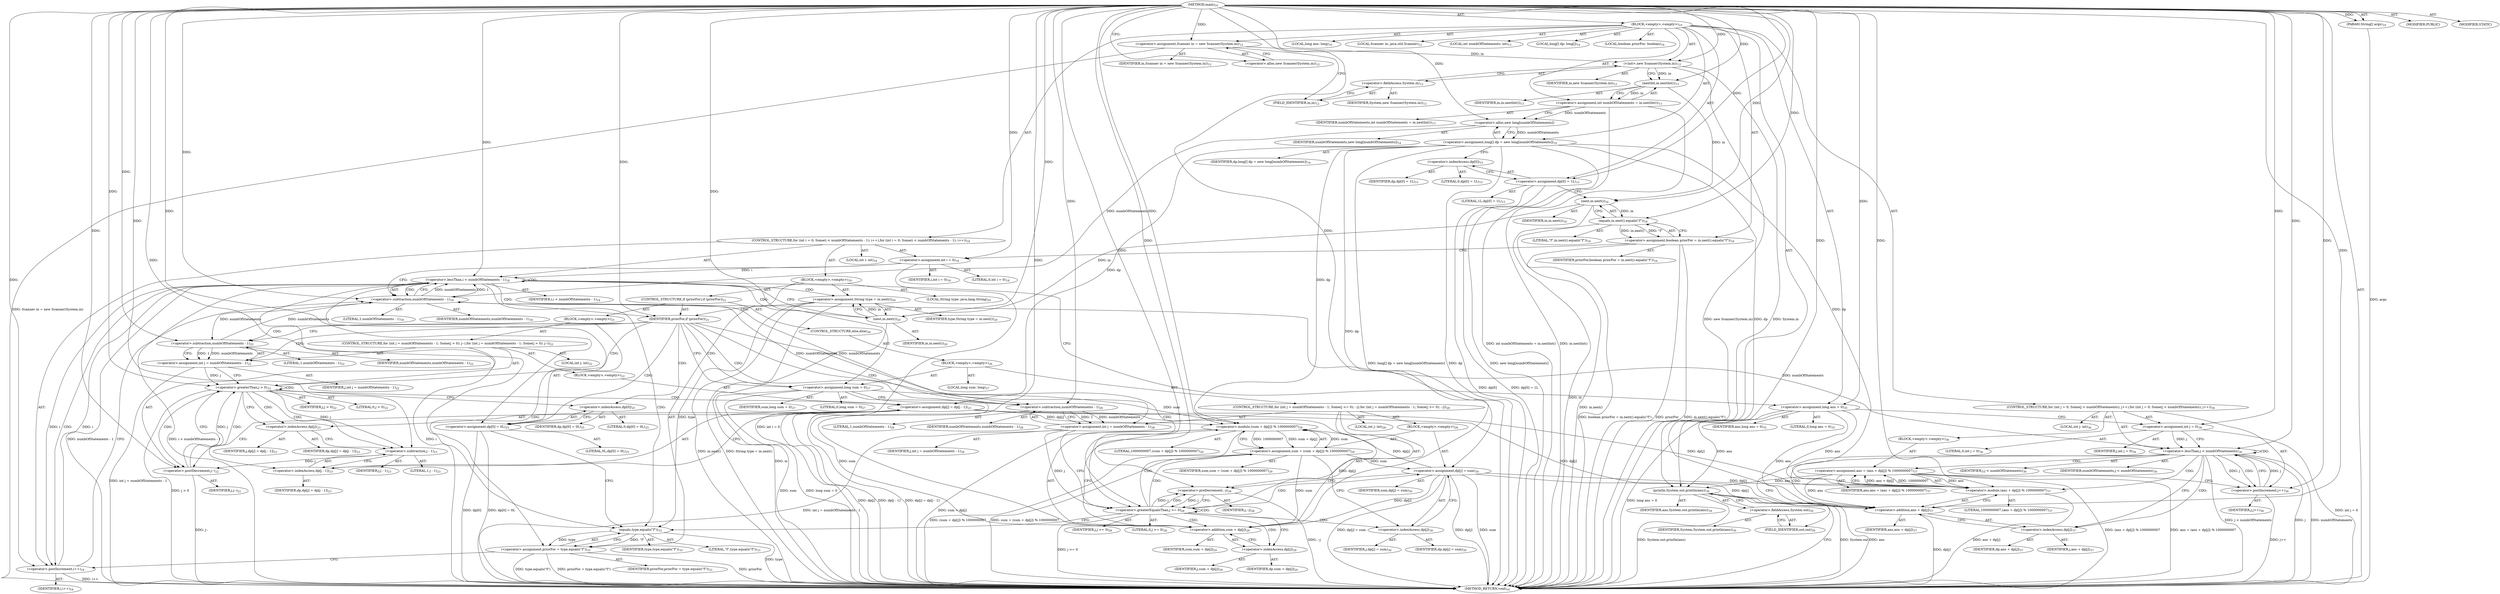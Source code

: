 digraph "main" {  
"19" [label = <(METHOD,main)<SUB>10</SUB>> ]
"20" [label = <(PARAM,String[] args)<SUB>10</SUB>> ]
"21" [label = <(BLOCK,&lt;empty&gt;,&lt;empty&gt;)<SUB>10</SUB>> ]
"4" [label = <(LOCAL,Scanner in: java.util.Scanner)<SUB>12</SUB>> ]
"22" [label = <(&lt;operator&gt;.assignment,Scanner in = new Scanner(System.in))<SUB>12</SUB>> ]
"23" [label = <(IDENTIFIER,in,Scanner in = new Scanner(System.in))<SUB>12</SUB>> ]
"24" [label = <(&lt;operator&gt;.alloc,new Scanner(System.in))<SUB>12</SUB>> ]
"25" [label = <(&lt;init&gt;,new Scanner(System.in))<SUB>12</SUB>> ]
"3" [label = <(IDENTIFIER,in,new Scanner(System.in))<SUB>12</SUB>> ]
"26" [label = <(&lt;operator&gt;.fieldAccess,System.in)<SUB>12</SUB>> ]
"27" [label = <(IDENTIFIER,System,new Scanner(System.in))<SUB>12</SUB>> ]
"28" [label = <(FIELD_IDENTIFIER,in,in)<SUB>12</SUB>> ]
"29" [label = <(LOCAL,int numbOfStatements: int)<SUB>13</SUB>> ]
"30" [label = <(&lt;operator&gt;.assignment,int numbOfStatements = in.nextInt())<SUB>13</SUB>> ]
"31" [label = <(IDENTIFIER,numbOfStatements,int numbOfStatements = in.nextInt())<SUB>13</SUB>> ]
"32" [label = <(nextInt,in.nextInt())<SUB>13</SUB>> ]
"33" [label = <(IDENTIFIER,in,in.nextInt())<SUB>13</SUB>> ]
"34" [label = <(LOCAL,long[] dp: long[])<SUB>14</SUB>> ]
"35" [label = <(&lt;operator&gt;.assignment,long[] dp = new long[numbOfStatements])<SUB>14</SUB>> ]
"36" [label = <(IDENTIFIER,dp,long[] dp = new long[numbOfStatements])<SUB>14</SUB>> ]
"37" [label = <(&lt;operator&gt;.alloc,new long[numbOfStatements])> ]
"38" [label = <(IDENTIFIER,numbOfStatements,new long[numbOfStatements])<SUB>14</SUB>> ]
"39" [label = <(&lt;operator&gt;.assignment,dp[0] = 1L)<SUB>15</SUB>> ]
"40" [label = <(&lt;operator&gt;.indexAccess,dp[0])<SUB>15</SUB>> ]
"41" [label = <(IDENTIFIER,dp,dp[0] = 1L)<SUB>15</SUB>> ]
"42" [label = <(LITERAL,0,dp[0] = 1L)<SUB>15</SUB>> ]
"43" [label = <(LITERAL,1L,dp[0] = 1L)<SUB>15</SUB>> ]
"44" [label = <(LOCAL,boolean priorFor: boolean)<SUB>16</SUB>> ]
"45" [label = <(&lt;operator&gt;.assignment,boolean priorFor = in.next().equals(&quot;f&quot;))<SUB>16</SUB>> ]
"46" [label = <(IDENTIFIER,priorFor,boolean priorFor = in.next().equals(&quot;f&quot;))<SUB>16</SUB>> ]
"47" [label = <(equals,in.next().equals(&quot;f&quot;))<SUB>16</SUB>> ]
"48" [label = <(next,in.next())<SUB>16</SUB>> ]
"49" [label = <(IDENTIFIER,in,in.next())<SUB>16</SUB>> ]
"50" [label = <(LITERAL,&quot;f&quot;,in.next().equals(&quot;f&quot;))<SUB>16</SUB>> ]
"51" [label = <(CONTROL_STRUCTURE,for (int i = 0; Some(i &lt; numbOfStatements - 1); i++),for (int i = 0; Some(i &lt; numbOfStatements - 1); i++))<SUB>18</SUB>> ]
"52" [label = <(LOCAL,int i: int)<SUB>18</SUB>> ]
"53" [label = <(&lt;operator&gt;.assignment,int i = 0)<SUB>18</SUB>> ]
"54" [label = <(IDENTIFIER,i,int i = 0)<SUB>18</SUB>> ]
"55" [label = <(LITERAL,0,int i = 0)<SUB>18</SUB>> ]
"56" [label = <(&lt;operator&gt;.lessThan,i &lt; numbOfStatements - 1)<SUB>18</SUB>> ]
"57" [label = <(IDENTIFIER,i,i &lt; numbOfStatements - 1)<SUB>18</SUB>> ]
"58" [label = <(&lt;operator&gt;.subtraction,numbOfStatements - 1)<SUB>18</SUB>> ]
"59" [label = <(IDENTIFIER,numbOfStatements,numbOfStatements - 1)<SUB>18</SUB>> ]
"60" [label = <(LITERAL,1,numbOfStatements - 1)<SUB>18</SUB>> ]
"61" [label = <(&lt;operator&gt;.postIncrement,i++)<SUB>18</SUB>> ]
"62" [label = <(IDENTIFIER,i,i++)<SUB>18</SUB>> ]
"63" [label = <(BLOCK,&lt;empty&gt;,&lt;empty&gt;)<SUB>19</SUB>> ]
"64" [label = <(LOCAL,String type: java.lang.String)<SUB>20</SUB>> ]
"65" [label = <(&lt;operator&gt;.assignment,String type = in.next())<SUB>20</SUB>> ]
"66" [label = <(IDENTIFIER,type,String type = in.next())<SUB>20</SUB>> ]
"67" [label = <(next,in.next())<SUB>20</SUB>> ]
"68" [label = <(IDENTIFIER,in,in.next())<SUB>20</SUB>> ]
"69" [label = <(CONTROL_STRUCTURE,if (priorFor),if (priorFor))<SUB>21</SUB>> ]
"70" [label = <(IDENTIFIER,priorFor,if (priorFor))<SUB>21</SUB>> ]
"71" [label = <(BLOCK,&lt;empty&gt;,&lt;empty&gt;)<SUB>21</SUB>> ]
"72" [label = <(CONTROL_STRUCTURE,for (int j = numbOfStatements - 1; Some(j &gt; 0); j--),for (int j = numbOfStatements - 1; Some(j &gt; 0); j--))<SUB>22</SUB>> ]
"73" [label = <(LOCAL,int j: int)<SUB>22</SUB>> ]
"74" [label = <(&lt;operator&gt;.assignment,int j = numbOfStatements - 1)<SUB>22</SUB>> ]
"75" [label = <(IDENTIFIER,j,int j = numbOfStatements - 1)<SUB>22</SUB>> ]
"76" [label = <(&lt;operator&gt;.subtraction,numbOfStatements - 1)<SUB>22</SUB>> ]
"77" [label = <(IDENTIFIER,numbOfStatements,numbOfStatements - 1)<SUB>22</SUB>> ]
"78" [label = <(LITERAL,1,numbOfStatements - 1)<SUB>22</SUB>> ]
"79" [label = <(&lt;operator&gt;.greaterThan,j &gt; 0)<SUB>22</SUB>> ]
"80" [label = <(IDENTIFIER,j,j &gt; 0)<SUB>22</SUB>> ]
"81" [label = <(LITERAL,0,j &gt; 0)<SUB>22</SUB>> ]
"82" [label = <(&lt;operator&gt;.postDecrement,j--)<SUB>22</SUB>> ]
"83" [label = <(IDENTIFIER,j,j--)<SUB>22</SUB>> ]
"84" [label = <(BLOCK,&lt;empty&gt;,&lt;empty&gt;)<SUB>22</SUB>> ]
"85" [label = <(&lt;operator&gt;.assignment,dp[j] = dp[j - 1])<SUB>23</SUB>> ]
"86" [label = <(&lt;operator&gt;.indexAccess,dp[j])<SUB>23</SUB>> ]
"87" [label = <(IDENTIFIER,dp,dp[j] = dp[j - 1])<SUB>23</SUB>> ]
"88" [label = <(IDENTIFIER,j,dp[j] = dp[j - 1])<SUB>23</SUB>> ]
"89" [label = <(&lt;operator&gt;.indexAccess,dp[j - 1])<SUB>23</SUB>> ]
"90" [label = <(IDENTIFIER,dp,dp[j] = dp[j - 1])<SUB>23</SUB>> ]
"91" [label = <(&lt;operator&gt;.subtraction,j - 1)<SUB>23</SUB>> ]
"92" [label = <(IDENTIFIER,j,j - 1)<SUB>23</SUB>> ]
"93" [label = <(LITERAL,1,j - 1)<SUB>23</SUB>> ]
"94" [label = <(&lt;operator&gt;.assignment,dp[0] = 0L)<SUB>25</SUB>> ]
"95" [label = <(&lt;operator&gt;.indexAccess,dp[0])<SUB>25</SUB>> ]
"96" [label = <(IDENTIFIER,dp,dp[0] = 0L)<SUB>25</SUB>> ]
"97" [label = <(LITERAL,0,dp[0] = 0L)<SUB>25</SUB>> ]
"98" [label = <(LITERAL,0L,dp[0] = 0L)<SUB>25</SUB>> ]
"99" [label = <(CONTROL_STRUCTURE,else,else)<SUB>26</SUB>> ]
"100" [label = <(BLOCK,&lt;empty&gt;,&lt;empty&gt;)<SUB>26</SUB>> ]
"101" [label = <(LOCAL,long sum: long)<SUB>27</SUB>> ]
"102" [label = <(&lt;operator&gt;.assignment,long sum = 0)<SUB>27</SUB>> ]
"103" [label = <(IDENTIFIER,sum,long sum = 0)<SUB>27</SUB>> ]
"104" [label = <(LITERAL,0,long sum = 0)<SUB>27</SUB>> ]
"105" [label = <(CONTROL_STRUCTURE,for (int j = numbOfStatements - 1; Some(j &gt;= 0); --j),for (int j = numbOfStatements - 1; Some(j &gt;= 0); --j))<SUB>28</SUB>> ]
"106" [label = <(LOCAL,int j: int)<SUB>28</SUB>> ]
"107" [label = <(&lt;operator&gt;.assignment,int j = numbOfStatements - 1)<SUB>28</SUB>> ]
"108" [label = <(IDENTIFIER,j,int j = numbOfStatements - 1)<SUB>28</SUB>> ]
"109" [label = <(&lt;operator&gt;.subtraction,numbOfStatements - 1)<SUB>28</SUB>> ]
"110" [label = <(IDENTIFIER,numbOfStatements,numbOfStatements - 1)<SUB>28</SUB>> ]
"111" [label = <(LITERAL,1,numbOfStatements - 1)<SUB>28</SUB>> ]
"112" [label = <(&lt;operator&gt;.greaterEqualsThan,j &gt;= 0)<SUB>28</SUB>> ]
"113" [label = <(IDENTIFIER,j,j &gt;= 0)<SUB>28</SUB>> ]
"114" [label = <(LITERAL,0,j &gt;= 0)<SUB>28</SUB>> ]
"115" [label = <(&lt;operator&gt;.preDecrement,--j)<SUB>28</SUB>> ]
"116" [label = <(IDENTIFIER,j,--j)<SUB>28</SUB>> ]
"117" [label = <(BLOCK,&lt;empty&gt;,&lt;empty&gt;)<SUB>28</SUB>> ]
"118" [label = <(&lt;operator&gt;.assignment,sum = (sum + dp[j]) % 1000000007)<SUB>29</SUB>> ]
"119" [label = <(IDENTIFIER,sum,sum = (sum + dp[j]) % 1000000007)<SUB>29</SUB>> ]
"120" [label = <(&lt;operator&gt;.modulo,(sum + dp[j]) % 1000000007)<SUB>29</SUB>> ]
"121" [label = <(&lt;operator&gt;.addition,sum + dp[j])<SUB>29</SUB>> ]
"122" [label = <(IDENTIFIER,sum,sum + dp[j])<SUB>29</SUB>> ]
"123" [label = <(&lt;operator&gt;.indexAccess,dp[j])<SUB>29</SUB>> ]
"124" [label = <(IDENTIFIER,dp,sum + dp[j])<SUB>29</SUB>> ]
"125" [label = <(IDENTIFIER,j,sum + dp[j])<SUB>29</SUB>> ]
"126" [label = <(LITERAL,1000000007,(sum + dp[j]) % 1000000007)<SUB>29</SUB>> ]
"127" [label = <(&lt;operator&gt;.assignment,dp[j] = sum)<SUB>30</SUB>> ]
"128" [label = <(&lt;operator&gt;.indexAccess,dp[j])<SUB>30</SUB>> ]
"129" [label = <(IDENTIFIER,dp,dp[j] = sum)<SUB>30</SUB>> ]
"130" [label = <(IDENTIFIER,j,dp[j] = sum)<SUB>30</SUB>> ]
"131" [label = <(IDENTIFIER,sum,dp[j] = sum)<SUB>30</SUB>> ]
"132" [label = <(&lt;operator&gt;.assignment,priorFor = type.equals(&quot;f&quot;))<SUB>33</SUB>> ]
"133" [label = <(IDENTIFIER,priorFor,priorFor = type.equals(&quot;f&quot;))<SUB>33</SUB>> ]
"134" [label = <(equals,type.equals(&quot;f&quot;))<SUB>33</SUB>> ]
"135" [label = <(IDENTIFIER,type,type.equals(&quot;f&quot;))<SUB>33</SUB>> ]
"136" [label = <(LITERAL,&quot;f&quot;,type.equals(&quot;f&quot;))<SUB>33</SUB>> ]
"137" [label = <(LOCAL,long ans: long)<SUB>35</SUB>> ]
"138" [label = <(&lt;operator&gt;.assignment,long ans = 0)<SUB>35</SUB>> ]
"139" [label = <(IDENTIFIER,ans,long ans = 0)<SUB>35</SUB>> ]
"140" [label = <(LITERAL,0,long ans = 0)<SUB>35</SUB>> ]
"141" [label = <(CONTROL_STRUCTURE,for (int j = 0; Some(j &lt; numbOfStatements); j++),for (int j = 0; Some(j &lt; numbOfStatements); j++))<SUB>36</SUB>> ]
"142" [label = <(LOCAL,int j: int)<SUB>36</SUB>> ]
"143" [label = <(&lt;operator&gt;.assignment,int j = 0)<SUB>36</SUB>> ]
"144" [label = <(IDENTIFIER,j,int j = 0)<SUB>36</SUB>> ]
"145" [label = <(LITERAL,0,int j = 0)<SUB>36</SUB>> ]
"146" [label = <(&lt;operator&gt;.lessThan,j &lt; numbOfStatements)<SUB>36</SUB>> ]
"147" [label = <(IDENTIFIER,j,j &lt; numbOfStatements)<SUB>36</SUB>> ]
"148" [label = <(IDENTIFIER,numbOfStatements,j &lt; numbOfStatements)<SUB>36</SUB>> ]
"149" [label = <(&lt;operator&gt;.postIncrement,j++)<SUB>36</SUB>> ]
"150" [label = <(IDENTIFIER,j,j++)<SUB>36</SUB>> ]
"151" [label = <(BLOCK,&lt;empty&gt;,&lt;empty&gt;)<SUB>36</SUB>> ]
"152" [label = <(&lt;operator&gt;.assignment,ans = (ans + dp[j]) % 1000000007)<SUB>37</SUB>> ]
"153" [label = <(IDENTIFIER,ans,ans = (ans + dp[j]) % 1000000007)<SUB>37</SUB>> ]
"154" [label = <(&lt;operator&gt;.modulo,(ans + dp[j]) % 1000000007)<SUB>37</SUB>> ]
"155" [label = <(&lt;operator&gt;.addition,ans + dp[j])<SUB>37</SUB>> ]
"156" [label = <(IDENTIFIER,ans,ans + dp[j])<SUB>37</SUB>> ]
"157" [label = <(&lt;operator&gt;.indexAccess,dp[j])<SUB>37</SUB>> ]
"158" [label = <(IDENTIFIER,dp,ans + dp[j])<SUB>37</SUB>> ]
"159" [label = <(IDENTIFIER,j,ans + dp[j])<SUB>37</SUB>> ]
"160" [label = <(LITERAL,1000000007,(ans + dp[j]) % 1000000007)<SUB>37</SUB>> ]
"161" [label = <(println,System.out.println(ans))<SUB>39</SUB>> ]
"162" [label = <(&lt;operator&gt;.fieldAccess,System.out)<SUB>39</SUB>> ]
"163" [label = <(IDENTIFIER,System,System.out.println(ans))<SUB>39</SUB>> ]
"164" [label = <(FIELD_IDENTIFIER,out,out)<SUB>39</SUB>> ]
"165" [label = <(IDENTIFIER,ans,System.out.println(ans))<SUB>39</SUB>> ]
"166" [label = <(MODIFIER,PUBLIC)> ]
"167" [label = <(MODIFIER,STATIC)> ]
"168" [label = <(METHOD_RETURN,void)<SUB>10</SUB>> ]
  "19" -> "20"  [ label = "AST: "] 
  "19" -> "21"  [ label = "AST: "] 
  "19" -> "166"  [ label = "AST: "] 
  "19" -> "167"  [ label = "AST: "] 
  "19" -> "168"  [ label = "AST: "] 
  "21" -> "4"  [ label = "AST: "] 
  "21" -> "22"  [ label = "AST: "] 
  "21" -> "25"  [ label = "AST: "] 
  "21" -> "29"  [ label = "AST: "] 
  "21" -> "30"  [ label = "AST: "] 
  "21" -> "34"  [ label = "AST: "] 
  "21" -> "35"  [ label = "AST: "] 
  "21" -> "39"  [ label = "AST: "] 
  "21" -> "44"  [ label = "AST: "] 
  "21" -> "45"  [ label = "AST: "] 
  "21" -> "51"  [ label = "AST: "] 
  "21" -> "137"  [ label = "AST: "] 
  "21" -> "138"  [ label = "AST: "] 
  "21" -> "141"  [ label = "AST: "] 
  "21" -> "161"  [ label = "AST: "] 
  "22" -> "23"  [ label = "AST: "] 
  "22" -> "24"  [ label = "AST: "] 
  "25" -> "3"  [ label = "AST: "] 
  "25" -> "26"  [ label = "AST: "] 
  "26" -> "27"  [ label = "AST: "] 
  "26" -> "28"  [ label = "AST: "] 
  "30" -> "31"  [ label = "AST: "] 
  "30" -> "32"  [ label = "AST: "] 
  "32" -> "33"  [ label = "AST: "] 
  "35" -> "36"  [ label = "AST: "] 
  "35" -> "37"  [ label = "AST: "] 
  "37" -> "38"  [ label = "AST: "] 
  "39" -> "40"  [ label = "AST: "] 
  "39" -> "43"  [ label = "AST: "] 
  "40" -> "41"  [ label = "AST: "] 
  "40" -> "42"  [ label = "AST: "] 
  "45" -> "46"  [ label = "AST: "] 
  "45" -> "47"  [ label = "AST: "] 
  "47" -> "48"  [ label = "AST: "] 
  "47" -> "50"  [ label = "AST: "] 
  "48" -> "49"  [ label = "AST: "] 
  "51" -> "52"  [ label = "AST: "] 
  "51" -> "53"  [ label = "AST: "] 
  "51" -> "56"  [ label = "AST: "] 
  "51" -> "61"  [ label = "AST: "] 
  "51" -> "63"  [ label = "AST: "] 
  "53" -> "54"  [ label = "AST: "] 
  "53" -> "55"  [ label = "AST: "] 
  "56" -> "57"  [ label = "AST: "] 
  "56" -> "58"  [ label = "AST: "] 
  "58" -> "59"  [ label = "AST: "] 
  "58" -> "60"  [ label = "AST: "] 
  "61" -> "62"  [ label = "AST: "] 
  "63" -> "64"  [ label = "AST: "] 
  "63" -> "65"  [ label = "AST: "] 
  "63" -> "69"  [ label = "AST: "] 
  "63" -> "132"  [ label = "AST: "] 
  "65" -> "66"  [ label = "AST: "] 
  "65" -> "67"  [ label = "AST: "] 
  "67" -> "68"  [ label = "AST: "] 
  "69" -> "70"  [ label = "AST: "] 
  "69" -> "71"  [ label = "AST: "] 
  "69" -> "99"  [ label = "AST: "] 
  "71" -> "72"  [ label = "AST: "] 
  "71" -> "94"  [ label = "AST: "] 
  "72" -> "73"  [ label = "AST: "] 
  "72" -> "74"  [ label = "AST: "] 
  "72" -> "79"  [ label = "AST: "] 
  "72" -> "82"  [ label = "AST: "] 
  "72" -> "84"  [ label = "AST: "] 
  "74" -> "75"  [ label = "AST: "] 
  "74" -> "76"  [ label = "AST: "] 
  "76" -> "77"  [ label = "AST: "] 
  "76" -> "78"  [ label = "AST: "] 
  "79" -> "80"  [ label = "AST: "] 
  "79" -> "81"  [ label = "AST: "] 
  "82" -> "83"  [ label = "AST: "] 
  "84" -> "85"  [ label = "AST: "] 
  "85" -> "86"  [ label = "AST: "] 
  "85" -> "89"  [ label = "AST: "] 
  "86" -> "87"  [ label = "AST: "] 
  "86" -> "88"  [ label = "AST: "] 
  "89" -> "90"  [ label = "AST: "] 
  "89" -> "91"  [ label = "AST: "] 
  "91" -> "92"  [ label = "AST: "] 
  "91" -> "93"  [ label = "AST: "] 
  "94" -> "95"  [ label = "AST: "] 
  "94" -> "98"  [ label = "AST: "] 
  "95" -> "96"  [ label = "AST: "] 
  "95" -> "97"  [ label = "AST: "] 
  "99" -> "100"  [ label = "AST: "] 
  "100" -> "101"  [ label = "AST: "] 
  "100" -> "102"  [ label = "AST: "] 
  "100" -> "105"  [ label = "AST: "] 
  "102" -> "103"  [ label = "AST: "] 
  "102" -> "104"  [ label = "AST: "] 
  "105" -> "106"  [ label = "AST: "] 
  "105" -> "107"  [ label = "AST: "] 
  "105" -> "112"  [ label = "AST: "] 
  "105" -> "115"  [ label = "AST: "] 
  "105" -> "117"  [ label = "AST: "] 
  "107" -> "108"  [ label = "AST: "] 
  "107" -> "109"  [ label = "AST: "] 
  "109" -> "110"  [ label = "AST: "] 
  "109" -> "111"  [ label = "AST: "] 
  "112" -> "113"  [ label = "AST: "] 
  "112" -> "114"  [ label = "AST: "] 
  "115" -> "116"  [ label = "AST: "] 
  "117" -> "118"  [ label = "AST: "] 
  "117" -> "127"  [ label = "AST: "] 
  "118" -> "119"  [ label = "AST: "] 
  "118" -> "120"  [ label = "AST: "] 
  "120" -> "121"  [ label = "AST: "] 
  "120" -> "126"  [ label = "AST: "] 
  "121" -> "122"  [ label = "AST: "] 
  "121" -> "123"  [ label = "AST: "] 
  "123" -> "124"  [ label = "AST: "] 
  "123" -> "125"  [ label = "AST: "] 
  "127" -> "128"  [ label = "AST: "] 
  "127" -> "131"  [ label = "AST: "] 
  "128" -> "129"  [ label = "AST: "] 
  "128" -> "130"  [ label = "AST: "] 
  "132" -> "133"  [ label = "AST: "] 
  "132" -> "134"  [ label = "AST: "] 
  "134" -> "135"  [ label = "AST: "] 
  "134" -> "136"  [ label = "AST: "] 
  "138" -> "139"  [ label = "AST: "] 
  "138" -> "140"  [ label = "AST: "] 
  "141" -> "142"  [ label = "AST: "] 
  "141" -> "143"  [ label = "AST: "] 
  "141" -> "146"  [ label = "AST: "] 
  "141" -> "149"  [ label = "AST: "] 
  "141" -> "151"  [ label = "AST: "] 
  "143" -> "144"  [ label = "AST: "] 
  "143" -> "145"  [ label = "AST: "] 
  "146" -> "147"  [ label = "AST: "] 
  "146" -> "148"  [ label = "AST: "] 
  "149" -> "150"  [ label = "AST: "] 
  "151" -> "152"  [ label = "AST: "] 
  "152" -> "153"  [ label = "AST: "] 
  "152" -> "154"  [ label = "AST: "] 
  "154" -> "155"  [ label = "AST: "] 
  "154" -> "160"  [ label = "AST: "] 
  "155" -> "156"  [ label = "AST: "] 
  "155" -> "157"  [ label = "AST: "] 
  "157" -> "158"  [ label = "AST: "] 
  "157" -> "159"  [ label = "AST: "] 
  "161" -> "162"  [ label = "AST: "] 
  "161" -> "165"  [ label = "AST: "] 
  "162" -> "163"  [ label = "AST: "] 
  "162" -> "164"  [ label = "AST: "] 
  "22" -> "28"  [ label = "CFG: "] 
  "25" -> "32"  [ label = "CFG: "] 
  "30" -> "37"  [ label = "CFG: "] 
  "35" -> "40"  [ label = "CFG: "] 
  "39" -> "48"  [ label = "CFG: "] 
  "45" -> "53"  [ label = "CFG: "] 
  "138" -> "143"  [ label = "CFG: "] 
  "161" -> "168"  [ label = "CFG: "] 
  "24" -> "22"  [ label = "CFG: "] 
  "26" -> "25"  [ label = "CFG: "] 
  "32" -> "30"  [ label = "CFG: "] 
  "37" -> "35"  [ label = "CFG: "] 
  "40" -> "39"  [ label = "CFG: "] 
  "47" -> "45"  [ label = "CFG: "] 
  "53" -> "58"  [ label = "CFG: "] 
  "56" -> "67"  [ label = "CFG: "] 
  "56" -> "138"  [ label = "CFG: "] 
  "61" -> "58"  [ label = "CFG: "] 
  "143" -> "146"  [ label = "CFG: "] 
  "146" -> "157"  [ label = "CFG: "] 
  "146" -> "164"  [ label = "CFG: "] 
  "149" -> "146"  [ label = "CFG: "] 
  "162" -> "161"  [ label = "CFG: "] 
  "28" -> "26"  [ label = "CFG: "] 
  "48" -> "47"  [ label = "CFG: "] 
  "58" -> "56"  [ label = "CFG: "] 
  "65" -> "70"  [ label = "CFG: "] 
  "132" -> "61"  [ label = "CFG: "] 
  "152" -> "149"  [ label = "CFG: "] 
  "164" -> "162"  [ label = "CFG: "] 
  "67" -> "65"  [ label = "CFG: "] 
  "70" -> "76"  [ label = "CFG: "] 
  "70" -> "102"  [ label = "CFG: "] 
  "134" -> "132"  [ label = "CFG: "] 
  "154" -> "152"  [ label = "CFG: "] 
  "94" -> "134"  [ label = "CFG: "] 
  "155" -> "154"  [ label = "CFG: "] 
  "74" -> "79"  [ label = "CFG: "] 
  "79" -> "86"  [ label = "CFG: "] 
  "79" -> "95"  [ label = "CFG: "] 
  "82" -> "79"  [ label = "CFG: "] 
  "95" -> "94"  [ label = "CFG: "] 
  "102" -> "109"  [ label = "CFG: "] 
  "157" -> "155"  [ label = "CFG: "] 
  "76" -> "74"  [ label = "CFG: "] 
  "85" -> "82"  [ label = "CFG: "] 
  "107" -> "112"  [ label = "CFG: "] 
  "112" -> "123"  [ label = "CFG: "] 
  "112" -> "134"  [ label = "CFG: "] 
  "115" -> "112"  [ label = "CFG: "] 
  "86" -> "91"  [ label = "CFG: "] 
  "89" -> "85"  [ label = "CFG: "] 
  "109" -> "107"  [ label = "CFG: "] 
  "118" -> "128"  [ label = "CFG: "] 
  "127" -> "115"  [ label = "CFG: "] 
  "91" -> "89"  [ label = "CFG: "] 
  "120" -> "118"  [ label = "CFG: "] 
  "128" -> "127"  [ label = "CFG: "] 
  "121" -> "120"  [ label = "CFG: "] 
  "123" -> "121"  [ label = "CFG: "] 
  "19" -> "24"  [ label = "CFG: "] 
  "20" -> "168"  [ label = "DDG: args"] 
  "22" -> "168"  [ label = "DDG: Scanner in = new Scanner(System.in)"] 
  "25" -> "168"  [ label = "DDG: System.in"] 
  "25" -> "168"  [ label = "DDG: new Scanner(System.in)"] 
  "30" -> "168"  [ label = "DDG: in.nextInt()"] 
  "30" -> "168"  [ label = "DDG: int numbOfStatements = in.nextInt()"] 
  "35" -> "168"  [ label = "DDG: dp"] 
  "35" -> "168"  [ label = "DDG: new long[numbOfStatements]"] 
  "35" -> "168"  [ label = "DDG: long[] dp = new long[numbOfStatements]"] 
  "39" -> "168"  [ label = "DDG: dp[0]"] 
  "39" -> "168"  [ label = "DDG: dp[0] = 1L"] 
  "45" -> "168"  [ label = "DDG: priorFor"] 
  "48" -> "168"  [ label = "DDG: in"] 
  "47" -> "168"  [ label = "DDG: in.next()"] 
  "45" -> "168"  [ label = "DDG: in.next().equals(&quot;f&quot;)"] 
  "45" -> "168"  [ label = "DDG: boolean priorFor = in.next().equals(&quot;f&quot;)"] 
  "53" -> "168"  [ label = "DDG: int i = 0"] 
  "56" -> "168"  [ label = "DDG: i"] 
  "56" -> "168"  [ label = "DDG: numbOfStatements - 1"] 
  "56" -> "168"  [ label = "DDG: i &lt; numbOfStatements - 1"] 
  "138" -> "168"  [ label = "DDG: long ans = 0"] 
  "143" -> "168"  [ label = "DDG: int j = 0"] 
  "146" -> "168"  [ label = "DDG: j"] 
  "146" -> "168"  [ label = "DDG: numbOfStatements"] 
  "146" -> "168"  [ label = "DDG: j &lt; numbOfStatements"] 
  "161" -> "168"  [ label = "DDG: System.out"] 
  "161" -> "168"  [ label = "DDG: ans"] 
  "161" -> "168"  [ label = "DDG: System.out.println(ans)"] 
  "155" -> "168"  [ label = "DDG: dp[j]"] 
  "154" -> "168"  [ label = "DDG: ans + dp[j]"] 
  "152" -> "168"  [ label = "DDG: (ans + dp[j]) % 1000000007"] 
  "152" -> "168"  [ label = "DDG: ans = (ans + dp[j]) % 1000000007"] 
  "149" -> "168"  [ label = "DDG: j++"] 
  "67" -> "168"  [ label = "DDG: in"] 
  "65" -> "168"  [ label = "DDG: in.next()"] 
  "65" -> "168"  [ label = "DDG: String type = in.next()"] 
  "102" -> "168"  [ label = "DDG: sum"] 
  "102" -> "168"  [ label = "DDG: long sum = 0"] 
  "107" -> "168"  [ label = "DDG: int j = numbOfStatements - 1"] 
  "112" -> "168"  [ label = "DDG: j &gt;= 0"] 
  "120" -> "168"  [ label = "DDG: sum + dp[j]"] 
  "118" -> "168"  [ label = "DDG: (sum + dp[j]) % 1000000007"] 
  "118" -> "168"  [ label = "DDG: sum = (sum + dp[j]) % 1000000007"] 
  "127" -> "168"  [ label = "DDG: dp[j]"] 
  "127" -> "168"  [ label = "DDG: sum"] 
  "127" -> "168"  [ label = "DDG: dp[j] = sum"] 
  "115" -> "168"  [ label = "DDG: --j"] 
  "74" -> "168"  [ label = "DDG: int j = numbOfStatements - 1"] 
  "79" -> "168"  [ label = "DDG: j &gt; 0"] 
  "94" -> "168"  [ label = "DDG: dp[0]"] 
  "94" -> "168"  [ label = "DDG: dp[0] = 0L"] 
  "132" -> "168"  [ label = "DDG: priorFor"] 
  "134" -> "168"  [ label = "DDG: type"] 
  "132" -> "168"  [ label = "DDG: type.equals(&quot;f&quot;)"] 
  "132" -> "168"  [ label = "DDG: priorFor = type.equals(&quot;f&quot;)"] 
  "61" -> "168"  [ label = "DDG: i++"] 
  "85" -> "168"  [ label = "DDG: dp[j]"] 
  "85" -> "168"  [ label = "DDG: dp[j - 1]"] 
  "85" -> "168"  [ label = "DDG: dp[j] = dp[j - 1]"] 
  "82" -> "168"  [ label = "DDG: j--"] 
  "19" -> "20"  [ label = "DDG: "] 
  "19" -> "22"  [ label = "DDG: "] 
  "32" -> "30"  [ label = "DDG: in"] 
  "37" -> "35"  [ label = "DDG: numbOfStatements"] 
  "19" -> "39"  [ label = "DDG: "] 
  "47" -> "45"  [ label = "DDG: in.next()"] 
  "47" -> "45"  [ label = "DDG: &quot;f&quot;"] 
  "19" -> "138"  [ label = "DDG: "] 
  "22" -> "25"  [ label = "DDG: in"] 
  "19" -> "25"  [ label = "DDG: "] 
  "19" -> "53"  [ label = "DDG: "] 
  "19" -> "143"  [ label = "DDG: "] 
  "138" -> "161"  [ label = "DDG: ans"] 
  "152" -> "161"  [ label = "DDG: ans"] 
  "19" -> "161"  [ label = "DDG: "] 
  "25" -> "32"  [ label = "DDG: in"] 
  "19" -> "32"  [ label = "DDG: "] 
  "30" -> "37"  [ label = "DDG: numbOfStatements"] 
  "19" -> "37"  [ label = "DDG: "] 
  "48" -> "47"  [ label = "DDG: in"] 
  "19" -> "47"  [ label = "DDG: "] 
  "53" -> "56"  [ label = "DDG: i"] 
  "61" -> "56"  [ label = "DDG: i"] 
  "19" -> "56"  [ label = "DDG: "] 
  "58" -> "56"  [ label = "DDG: numbOfStatements"] 
  "58" -> "56"  [ label = "DDG: 1"] 
  "56" -> "61"  [ label = "DDG: i"] 
  "19" -> "61"  [ label = "DDG: "] 
  "67" -> "65"  [ label = "DDG: in"] 
  "134" -> "132"  [ label = "DDG: type"] 
  "134" -> "132"  [ label = "DDG: &quot;f&quot;"] 
  "143" -> "146"  [ label = "DDG: j"] 
  "149" -> "146"  [ label = "DDG: j"] 
  "19" -> "146"  [ label = "DDG: "] 
  "58" -> "146"  [ label = "DDG: numbOfStatements"] 
  "146" -> "149"  [ label = "DDG: j"] 
  "19" -> "149"  [ label = "DDG: "] 
  "154" -> "152"  [ label = "DDG: ans + dp[j]"] 
  "154" -> "152"  [ label = "DDG: 1000000007"] 
  "32" -> "48"  [ label = "DDG: in"] 
  "19" -> "48"  [ label = "DDG: "] 
  "37" -> "58"  [ label = "DDG: numbOfStatements"] 
  "109" -> "58"  [ label = "DDG: numbOfStatements"] 
  "76" -> "58"  [ label = "DDG: numbOfStatements"] 
  "19" -> "58"  [ label = "DDG: "] 
  "19" -> "70"  [ label = "DDG: "] 
  "48" -> "67"  [ label = "DDG: in"] 
  "19" -> "67"  [ label = "DDG: "] 
  "19" -> "94"  [ label = "DDG: "] 
  "65" -> "134"  [ label = "DDG: type"] 
  "19" -> "134"  [ label = "DDG: "] 
  "138" -> "154"  [ label = "DDG: ans"] 
  "152" -> "154"  [ label = "DDG: ans"] 
  "19" -> "154"  [ label = "DDG: "] 
  "35" -> "154"  [ label = "DDG: dp"] 
  "127" -> "154"  [ label = "DDG: dp[j]"] 
  "85" -> "154"  [ label = "DDG: dp[j]"] 
  "76" -> "74"  [ label = "DDG: numbOfStatements"] 
  "76" -> "74"  [ label = "DDG: 1"] 
  "19" -> "102"  [ label = "DDG: "] 
  "138" -> "155"  [ label = "DDG: ans"] 
  "152" -> "155"  [ label = "DDG: ans"] 
  "19" -> "155"  [ label = "DDG: "] 
  "35" -> "155"  [ label = "DDG: dp"] 
  "127" -> "155"  [ label = "DDG: dp[j]"] 
  "85" -> "155"  [ label = "DDG: dp[j]"] 
  "74" -> "79"  [ label = "DDG: j"] 
  "82" -> "79"  [ label = "DDG: j"] 
  "19" -> "79"  [ label = "DDG: "] 
  "91" -> "82"  [ label = "DDG: j"] 
  "19" -> "82"  [ label = "DDG: "] 
  "35" -> "85"  [ label = "DDG: dp"] 
  "109" -> "107"  [ label = "DDG: numbOfStatements"] 
  "109" -> "107"  [ label = "DDG: 1"] 
  "58" -> "76"  [ label = "DDG: numbOfStatements"] 
  "19" -> "76"  [ label = "DDG: "] 
  "107" -> "112"  [ label = "DDG: j"] 
  "115" -> "112"  [ label = "DDG: j"] 
  "19" -> "112"  [ label = "DDG: "] 
  "112" -> "115"  [ label = "DDG: j"] 
  "19" -> "115"  [ label = "DDG: "] 
  "120" -> "118"  [ label = "DDG: sum + dp[j]"] 
  "120" -> "118"  [ label = "DDG: 1000000007"] 
  "118" -> "127"  [ label = "DDG: sum"] 
  "19" -> "127"  [ label = "DDG: "] 
  "58" -> "109"  [ label = "DDG: numbOfStatements"] 
  "19" -> "109"  [ label = "DDG: "] 
  "79" -> "91"  [ label = "DDG: j"] 
  "19" -> "91"  [ label = "DDG: "] 
  "102" -> "120"  [ label = "DDG: sum"] 
  "19" -> "120"  [ label = "DDG: "] 
  "118" -> "120"  [ label = "DDG: sum"] 
  "35" -> "120"  [ label = "DDG: dp"] 
  "127" -> "120"  [ label = "DDG: dp[j]"] 
  "85" -> "120"  [ label = "DDG: dp[j]"] 
  "102" -> "121"  [ label = "DDG: sum"] 
  "19" -> "121"  [ label = "DDG: "] 
  "118" -> "121"  [ label = "DDG: sum"] 
  "35" -> "121"  [ label = "DDG: dp"] 
  "127" -> "121"  [ label = "DDG: dp[j]"] 
  "85" -> "121"  [ label = "DDG: dp[j]"] 
  "56" -> "56"  [ label = "CDG: "] 
  "56" -> "132"  [ label = "CDG: "] 
  "56" -> "67"  [ label = "CDG: "] 
  "56" -> "65"  [ label = "CDG: "] 
  "56" -> "134"  [ label = "CDG: "] 
  "56" -> "58"  [ label = "CDG: "] 
  "56" -> "61"  [ label = "CDG: "] 
  "56" -> "70"  [ label = "CDG: "] 
  "146" -> "154"  [ label = "CDG: "] 
  "146" -> "146"  [ label = "CDG: "] 
  "146" -> "149"  [ label = "CDG: "] 
  "146" -> "157"  [ label = "CDG: "] 
  "146" -> "152"  [ label = "CDG: "] 
  "146" -> "155"  [ label = "CDG: "] 
  "70" -> "107"  [ label = "CDG: "] 
  "70" -> "94"  [ label = "CDG: "] 
  "70" -> "102"  [ label = "CDG: "] 
  "70" -> "74"  [ label = "CDG: "] 
  "70" -> "95"  [ label = "CDG: "] 
  "70" -> "76"  [ label = "CDG: "] 
  "70" -> "112"  [ label = "CDG: "] 
  "70" -> "79"  [ label = "CDG: "] 
  "70" -> "109"  [ label = "CDG: "] 
  "79" -> "89"  [ label = "CDG: "] 
  "79" -> "85"  [ label = "CDG: "] 
  "79" -> "91"  [ label = "CDG: "] 
  "79" -> "82"  [ label = "CDG: "] 
  "79" -> "79"  [ label = "CDG: "] 
  "79" -> "86"  [ label = "CDG: "] 
  "112" -> "115"  [ label = "CDG: "] 
  "112" -> "120"  [ label = "CDG: "] 
  "112" -> "128"  [ label = "CDG: "] 
  "112" -> "121"  [ label = "CDG: "] 
  "112" -> "123"  [ label = "CDG: "] 
  "112" -> "112"  [ label = "CDG: "] 
  "112" -> "118"  [ label = "CDG: "] 
  "112" -> "127"  [ label = "CDG: "] 
}
